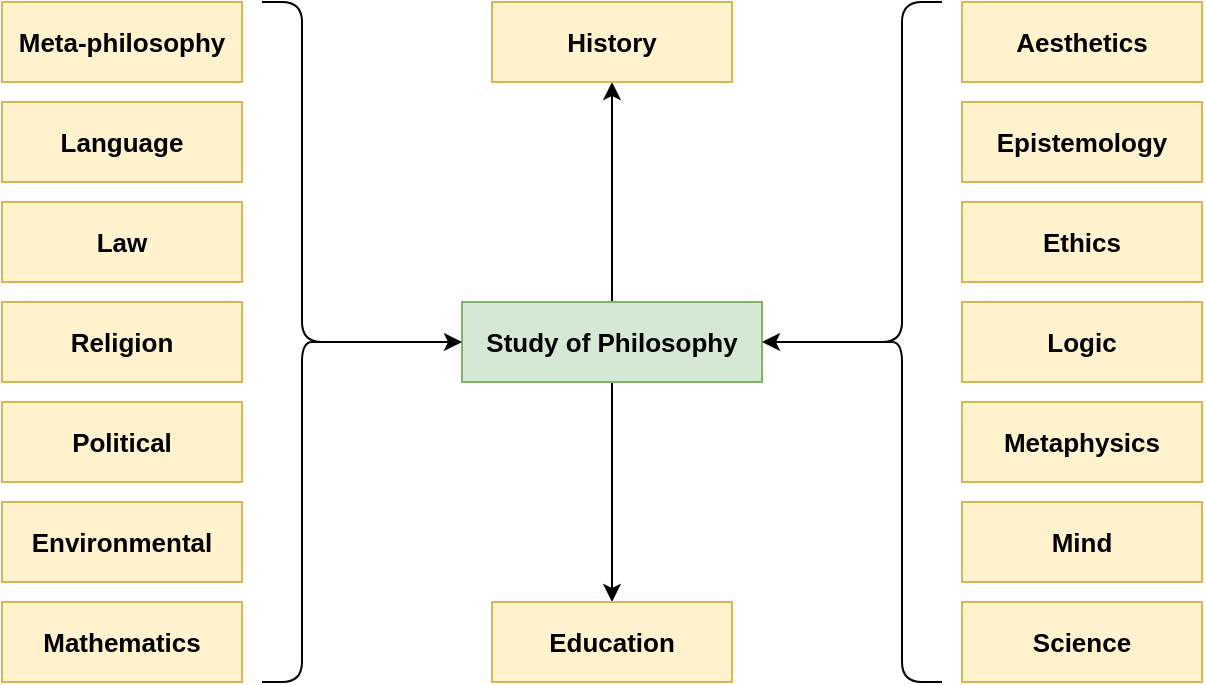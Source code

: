 <mxfile version="14.6.13" type="device" pages="2"><diagram id="k2_zn2uOwXsMtnDYr5CZ" name="Main"><mxGraphModel dx="1718" dy="510" grid="1" gridSize="10" guides="1" tooltips="1" connect="1" arrows="1" fold="1" page="1" pageScale="1" pageWidth="850" pageHeight="1100" math="0" shadow="0"><root><mxCell id="0"/><mxCell id="1" parent="0"/><mxCell id="1-BXTY9xE9zuv6jQmOAC-32" style="edgeStyle=orthogonalEdgeStyle;rounded=0;orthogonalLoop=1;jettySize=auto;html=1;exitX=0.5;exitY=0;exitDx=0;exitDy=0;fontSize=13;" parent="1" source="1-BXTY9xE9zuv6jQmOAC-1" target="1-BXTY9xE9zuv6jQmOAC-30" edge="1"><mxGeometry relative="1" as="geometry"/></mxCell><mxCell id="1-BXTY9xE9zuv6jQmOAC-33" style="edgeStyle=orthogonalEdgeStyle;rounded=0;orthogonalLoop=1;jettySize=auto;html=1;exitX=0.5;exitY=1;exitDx=0;exitDy=0;fontSize=13;" parent="1" source="1-BXTY9xE9zuv6jQmOAC-1" target="1-BXTY9xE9zuv6jQmOAC-31" edge="1"><mxGeometry relative="1" as="geometry"/></mxCell><mxCell id="1-BXTY9xE9zuv6jQmOAC-1" value="&lt;b style=&quot;font-size: 13px;&quot;&gt;Study of Philosophy&lt;/b&gt;" style="rounded=0;whiteSpace=wrap;html=1;fillColor=#d5e8d4;strokeColor=#82b366;fontSize=13;" parent="1" vertex="1"><mxGeometry x="130" y="190" width="150" height="40" as="geometry"/></mxCell><mxCell id="1-BXTY9xE9zuv6jQmOAC-4" value="&lt;b style=&quot;font-size: 13px;&quot;&gt;Aesthetics&lt;/b&gt;" style="rounded=0;whiteSpace=wrap;html=1;fillColor=#fff2cc;strokeColor=#d6b656;fontSize=13;" parent="1" vertex="1"><mxGeometry x="380" y="40" width="120" height="40" as="geometry"/></mxCell><mxCell id="1-BXTY9xE9zuv6jQmOAC-6" value="&lt;b style=&quot;font-size: 13px;&quot;&gt;Epistemology&lt;/b&gt;" style="rounded=0;whiteSpace=wrap;html=1;fillColor=#fff2cc;strokeColor=#d6b656;fontSize=13;" parent="1" vertex="1"><mxGeometry x="380" y="90" width="120" height="40" as="geometry"/></mxCell><mxCell id="1-BXTY9xE9zuv6jQmOAC-8" value="&lt;b style=&quot;font-size: 13px;&quot;&gt;Ethics&lt;/b&gt;" style="rounded=0;whiteSpace=wrap;html=1;fillColor=#fff2cc;strokeColor=#d6b656;fontSize=13;" parent="1" vertex="1"><mxGeometry x="380" y="140" width="120" height="40" as="geometry"/></mxCell><mxCell id="1-BXTY9xE9zuv6jQmOAC-10" value="&lt;b style=&quot;font-size: 13px;&quot;&gt;Logic&lt;/b&gt;" style="rounded=0;whiteSpace=wrap;html=1;fillColor=#fff2cc;strokeColor=#d6b656;fontSize=13;" parent="1" vertex="1"><mxGeometry x="380" y="190" width="120" height="40" as="geometry"/></mxCell><mxCell id="1-BXTY9xE9zuv6jQmOAC-12" value="&lt;b style=&quot;font-size: 13px;&quot;&gt;Metaphysics&lt;/b&gt;" style="rounded=0;whiteSpace=wrap;html=1;fillColor=#fff2cc;strokeColor=#d6b656;fontSize=13;" parent="1" vertex="1"><mxGeometry x="380" y="240" width="120" height="40" as="geometry"/></mxCell><mxCell id="1-BXTY9xE9zuv6jQmOAC-13" value="&lt;b style=&quot;font-size: 13px;&quot;&gt;Mind&lt;/b&gt;" style="rounded=0;whiteSpace=wrap;html=1;fillColor=#fff2cc;strokeColor=#d6b656;fontSize=13;" parent="1" vertex="1"><mxGeometry x="380" y="290" width="120" height="40" as="geometry"/></mxCell><mxCell id="1-BXTY9xE9zuv6jQmOAC-14" value="&lt;b style=&quot;font-size: 13px;&quot;&gt;Science&lt;/b&gt;" style="rounded=0;whiteSpace=wrap;html=1;fillColor=#fff2cc;strokeColor=#d6b656;fontSize=13;" parent="1" vertex="1"><mxGeometry x="380" y="340" width="120" height="40" as="geometry"/></mxCell><mxCell id="1-BXTY9xE9zuv6jQmOAC-18" value="&lt;b style=&quot;font-size: 13px;&quot;&gt;Meta-philosophy&lt;/b&gt;" style="rounded=0;whiteSpace=wrap;html=1;fillColor=#fff2cc;strokeColor=#d6b656;fontSize=13;" parent="1" vertex="1"><mxGeometry x="-100" y="40" width="120" height="40" as="geometry"/></mxCell><mxCell id="1-BXTY9xE9zuv6jQmOAC-19" value="&lt;b style=&quot;font-size: 13px;&quot;&gt;Language&lt;/b&gt;" style="rounded=0;whiteSpace=wrap;html=1;fillColor=#fff2cc;strokeColor=#d6b656;fontSize=13;" parent="1" vertex="1"><mxGeometry x="-100" y="90" width="120" height="40" as="geometry"/></mxCell><mxCell id="1-BXTY9xE9zuv6jQmOAC-20" value="&lt;b style=&quot;font-size: 13px;&quot;&gt;Law&lt;/b&gt;" style="rounded=0;whiteSpace=wrap;html=1;fillColor=#fff2cc;strokeColor=#d6b656;fontSize=13;" parent="1" vertex="1"><mxGeometry x="-100" y="140" width="120" height="40" as="geometry"/></mxCell><mxCell id="1-BXTY9xE9zuv6jQmOAC-21" value="&lt;b style=&quot;font-size: 13px;&quot;&gt;Religion&lt;/b&gt;" style="rounded=0;whiteSpace=wrap;html=1;fillColor=#fff2cc;strokeColor=#d6b656;fontSize=13;" parent="1" vertex="1"><mxGeometry x="-100" y="190" width="120" height="40" as="geometry"/></mxCell><mxCell id="1-BXTY9xE9zuv6jQmOAC-22" value="&lt;b style=&quot;font-size: 13px;&quot;&gt;Political&lt;/b&gt;" style="rounded=0;whiteSpace=wrap;html=1;fillColor=#fff2cc;strokeColor=#d6b656;fontSize=13;" parent="1" vertex="1"><mxGeometry x="-100" y="240" width="120" height="40" as="geometry"/></mxCell><mxCell id="1-BXTY9xE9zuv6jQmOAC-23" value="&lt;b style=&quot;font-size: 13px;&quot;&gt;Environmental&lt;/b&gt;" style="rounded=0;whiteSpace=wrap;html=1;fillColor=#fff2cc;strokeColor=#d6b656;fontSize=13;" parent="1" vertex="1"><mxGeometry x="-100" y="290" width="120" height="40" as="geometry"/></mxCell><mxCell id="1-BXTY9xE9zuv6jQmOAC-24" value="&lt;b style=&quot;font-size: 13px;&quot;&gt;Mathematics&lt;/b&gt;" style="rounded=0;whiteSpace=wrap;html=1;fillColor=#fff2cc;strokeColor=#d6b656;fontSize=13;" parent="1" vertex="1"><mxGeometry x="-100" y="340" width="120" height="40" as="geometry"/></mxCell><mxCell id="1-BXTY9xE9zuv6jQmOAC-28" style="edgeStyle=orthogonalEdgeStyle;rounded=0;orthogonalLoop=1;jettySize=auto;html=1;exitX=0.1;exitY=0.5;exitDx=0;exitDy=0;exitPerimeter=0;fontSize=13;" parent="1" source="1-BXTY9xE9zuv6jQmOAC-25" target="1-BXTY9xE9zuv6jQmOAC-1" edge="1"><mxGeometry relative="1" as="geometry"/></mxCell><mxCell id="1-BXTY9xE9zuv6jQmOAC-25" value="" style="shape=curlyBracket;whiteSpace=wrap;html=1;rounded=1;flipH=1;fontSize=13;" parent="1" vertex="1"><mxGeometry x="30" y="40" width="40" height="340" as="geometry"/></mxCell><mxCell id="1-BXTY9xE9zuv6jQmOAC-29" style="edgeStyle=orthogonalEdgeStyle;rounded=0;orthogonalLoop=1;jettySize=auto;html=1;exitX=0.1;exitY=0.5;exitDx=0;exitDy=0;exitPerimeter=0;fontSize=13;" parent="1" source="1-BXTY9xE9zuv6jQmOAC-26" target="1-BXTY9xE9zuv6jQmOAC-1" edge="1"><mxGeometry relative="1" as="geometry"/></mxCell><mxCell id="1-BXTY9xE9zuv6jQmOAC-26" value="" style="shape=curlyBracket;whiteSpace=wrap;html=1;rounded=1;fontSize=13;" parent="1" vertex="1"><mxGeometry x="330" y="40" width="40" height="340" as="geometry"/></mxCell><mxCell id="1-BXTY9xE9zuv6jQmOAC-30" value="&lt;b style=&quot;font-size: 13px;&quot;&gt;History&lt;/b&gt;" style="rounded=0;whiteSpace=wrap;html=1;fillColor=#fff2cc;strokeColor=#d6b656;fontSize=13;" parent="1" vertex="1"><mxGeometry x="145" y="40" width="120" height="40" as="geometry"/></mxCell><mxCell id="1-BXTY9xE9zuv6jQmOAC-31" value="&lt;b style=&quot;font-size: 13px;&quot;&gt;Education&lt;/b&gt;" style="rounded=0;whiteSpace=wrap;html=1;fillColor=#fff2cc;strokeColor=#d6b656;fontSize=13;" parent="1" vertex="1"><mxGeometry x="145" y="340" width="120" height="40" as="geometry"/></mxCell></root></mxGraphModel></diagram><diagram id="8PyYPeITPksB2Z_Ss_8m" name="Temp"><mxGraphModel dx="1718" dy="510" grid="1" gridSize="10" guides="1" tooltips="1" connect="1" arrows="1" fold="1" page="1" pageScale="1" pageWidth="850" pageHeight="1100" math="0" shadow="0"><root><mxCell id="6uhEJD8NAkjHVJXArdkf-0"/><mxCell id="6uhEJD8NAkjHVJXArdkf-1" parent="6uhEJD8NAkjHVJXArdkf-0"/><mxCell id="RpJO15YlT27m77ID_E0i-0" style="edgeStyle=orthogonalEdgeStyle;rounded=0;orthogonalLoop=1;jettySize=auto;html=1;exitX=0.5;exitY=0;exitDx=0;exitDy=0;fontSize=13;" edge="1" parent="6uhEJD8NAkjHVJXArdkf-1" source="RpJO15YlT27m77ID_E0i-2" target="RpJO15YlT27m77ID_E0i-21"><mxGeometry relative="1" as="geometry"/></mxCell><mxCell id="RpJO15YlT27m77ID_E0i-1" style="edgeStyle=orthogonalEdgeStyle;rounded=0;orthogonalLoop=1;jettySize=auto;html=1;exitX=0.5;exitY=1;exitDx=0;exitDy=0;fontSize=13;" edge="1" parent="6uhEJD8NAkjHVJXArdkf-1" source="RpJO15YlT27m77ID_E0i-2" target="RpJO15YlT27m77ID_E0i-22"><mxGeometry relative="1" as="geometry"/></mxCell><mxCell id="RpJO15YlT27m77ID_E0i-2" value="&lt;b style=&quot;font-size: 13px;&quot;&gt;Study of Philosophy&lt;/b&gt;" style="rounded=0;whiteSpace=wrap;html=1;fillColor=#d5e8d4;strokeColor=#82b366;fontSize=13;" vertex="1" parent="6uhEJD8NAkjHVJXArdkf-1"><mxGeometry x="130" y="190" width="150" height="40" as="geometry"/></mxCell><mxCell id="RpJO15YlT27m77ID_E0i-3" value="&lt;b style=&quot;font-size: 13px;&quot;&gt;Aesthetics&lt;/b&gt;" style="rounded=0;whiteSpace=wrap;html=1;fillColor=#fff2cc;strokeColor=#d6b656;fontSize=13;" vertex="1" parent="6uhEJD8NAkjHVJXArdkf-1"><mxGeometry x="380" y="40" width="120" height="40" as="geometry"/></mxCell><mxCell id="RpJO15YlT27m77ID_E0i-4" value="&lt;b style=&quot;font-size: 13px;&quot;&gt;Epistemology&lt;/b&gt;" style="rounded=0;whiteSpace=wrap;html=1;fillColor=#fff2cc;strokeColor=#d6b656;fontSize=13;" vertex="1" parent="6uhEJD8NAkjHVJXArdkf-1"><mxGeometry x="380" y="90" width="120" height="40" as="geometry"/></mxCell><mxCell id="RpJO15YlT27m77ID_E0i-5" value="&lt;b style=&quot;font-size: 13px;&quot;&gt;Ethics&lt;/b&gt;" style="rounded=0;whiteSpace=wrap;html=1;fillColor=#fff2cc;strokeColor=#d6b656;fontSize=13;" vertex="1" parent="6uhEJD8NAkjHVJXArdkf-1"><mxGeometry x="380" y="140" width="120" height="40" as="geometry"/></mxCell><mxCell id="RpJO15YlT27m77ID_E0i-6" value="&lt;b style=&quot;font-size: 13px;&quot;&gt;Logic&lt;/b&gt;" style="rounded=0;whiteSpace=wrap;html=1;fillColor=#fff2cc;strokeColor=#d6b656;fontSize=13;" vertex="1" parent="6uhEJD8NAkjHVJXArdkf-1"><mxGeometry x="380" y="190" width="120" height="40" as="geometry"/></mxCell><mxCell id="RpJO15YlT27m77ID_E0i-7" value="&lt;b style=&quot;font-size: 13px;&quot;&gt;Metaphysics&lt;/b&gt;" style="rounded=0;whiteSpace=wrap;html=1;fillColor=#fff2cc;strokeColor=#d6b656;fontSize=13;" vertex="1" parent="6uhEJD8NAkjHVJXArdkf-1"><mxGeometry x="380" y="240" width="120" height="40" as="geometry"/></mxCell><mxCell id="RpJO15YlT27m77ID_E0i-8" value="&lt;b style=&quot;font-size: 13px;&quot;&gt;Mind&lt;/b&gt;" style="rounded=0;whiteSpace=wrap;html=1;fillColor=#fff2cc;strokeColor=#d6b656;fontSize=13;" vertex="1" parent="6uhEJD8NAkjHVJXArdkf-1"><mxGeometry x="380" y="290" width="120" height="40" as="geometry"/></mxCell><mxCell id="RpJO15YlT27m77ID_E0i-9" value="&lt;b style=&quot;font-size: 13px;&quot;&gt;Science&lt;/b&gt;" style="rounded=0;whiteSpace=wrap;html=1;fillColor=#fff2cc;strokeColor=#d6b656;fontSize=13;" vertex="1" parent="6uhEJD8NAkjHVJXArdkf-1"><mxGeometry x="380" y="340" width="120" height="40" as="geometry"/></mxCell><mxCell id="RpJO15YlT27m77ID_E0i-10" value="&lt;b style=&quot;font-size: 13px;&quot;&gt;Meta-philosophy&lt;/b&gt;" style="rounded=0;whiteSpace=wrap;html=1;fillColor=#fff2cc;strokeColor=#d6b656;fontSize=13;" vertex="1" parent="6uhEJD8NAkjHVJXArdkf-1"><mxGeometry x="-100" y="40" width="120" height="40" as="geometry"/></mxCell><mxCell id="RpJO15YlT27m77ID_E0i-11" value="&lt;b style=&quot;font-size: 13px;&quot;&gt;Language&lt;/b&gt;" style="rounded=0;whiteSpace=wrap;html=1;fillColor=#fff2cc;strokeColor=#d6b656;fontSize=13;" vertex="1" parent="6uhEJD8NAkjHVJXArdkf-1"><mxGeometry x="-100" y="90" width="120" height="40" as="geometry"/></mxCell><mxCell id="RpJO15YlT27m77ID_E0i-12" value="&lt;b style=&quot;font-size: 13px;&quot;&gt;Law&lt;/b&gt;" style="rounded=0;whiteSpace=wrap;html=1;fillColor=#fff2cc;strokeColor=#d6b656;fontSize=13;" vertex="1" parent="6uhEJD8NAkjHVJXArdkf-1"><mxGeometry x="-100" y="140" width="120" height="40" as="geometry"/></mxCell><mxCell id="RpJO15YlT27m77ID_E0i-13" value="&lt;b style=&quot;font-size: 13px;&quot;&gt;Religion&lt;/b&gt;" style="rounded=0;whiteSpace=wrap;html=1;fillColor=#fff2cc;strokeColor=#d6b656;fontSize=13;" vertex="1" parent="6uhEJD8NAkjHVJXArdkf-1"><mxGeometry x="-100" y="190" width="120" height="40" as="geometry"/></mxCell><mxCell id="RpJO15YlT27m77ID_E0i-14" value="&lt;b style=&quot;font-size: 13px;&quot;&gt;Political&lt;/b&gt;" style="rounded=0;whiteSpace=wrap;html=1;fillColor=#fff2cc;strokeColor=#d6b656;fontSize=13;" vertex="1" parent="6uhEJD8NAkjHVJXArdkf-1"><mxGeometry x="-100" y="240" width="120" height="40" as="geometry"/></mxCell><mxCell id="RpJO15YlT27m77ID_E0i-15" value="&lt;b style=&quot;font-size: 13px;&quot;&gt;Environmental&lt;/b&gt;" style="rounded=0;whiteSpace=wrap;html=1;fillColor=#fff2cc;strokeColor=#d6b656;fontSize=13;" vertex="1" parent="6uhEJD8NAkjHVJXArdkf-1"><mxGeometry x="-100" y="290" width="120" height="40" as="geometry"/></mxCell><mxCell id="RpJO15YlT27m77ID_E0i-16" value="&lt;b style=&quot;font-size: 13px;&quot;&gt;Mathematics&lt;/b&gt;" style="rounded=0;whiteSpace=wrap;html=1;fillColor=#fff2cc;strokeColor=#d6b656;fontSize=13;" vertex="1" parent="6uhEJD8NAkjHVJXArdkf-1"><mxGeometry x="-100" y="340" width="120" height="40" as="geometry"/></mxCell><mxCell id="RpJO15YlT27m77ID_E0i-17" style="edgeStyle=orthogonalEdgeStyle;rounded=0;orthogonalLoop=1;jettySize=auto;html=1;exitX=0.1;exitY=0.5;exitDx=0;exitDy=0;exitPerimeter=0;fontSize=13;" edge="1" parent="6uhEJD8NAkjHVJXArdkf-1" source="RpJO15YlT27m77ID_E0i-18" target="RpJO15YlT27m77ID_E0i-2"><mxGeometry relative="1" as="geometry"/></mxCell><mxCell id="RpJO15YlT27m77ID_E0i-18" value="" style="shape=curlyBracket;whiteSpace=wrap;html=1;rounded=1;flipH=1;fontSize=13;" vertex="1" parent="6uhEJD8NAkjHVJXArdkf-1"><mxGeometry x="30" y="40" width="40" height="340" as="geometry"/></mxCell><mxCell id="RpJO15YlT27m77ID_E0i-19" style="edgeStyle=orthogonalEdgeStyle;rounded=0;orthogonalLoop=1;jettySize=auto;html=1;exitX=0.1;exitY=0.5;exitDx=0;exitDy=0;exitPerimeter=0;fontSize=13;" edge="1" parent="6uhEJD8NAkjHVJXArdkf-1" source="RpJO15YlT27m77ID_E0i-20" target="RpJO15YlT27m77ID_E0i-2"><mxGeometry relative="1" as="geometry"/></mxCell><mxCell id="RpJO15YlT27m77ID_E0i-20" value="" style="shape=curlyBracket;whiteSpace=wrap;html=1;rounded=1;fontSize=13;" vertex="1" parent="6uhEJD8NAkjHVJXArdkf-1"><mxGeometry x="330" y="40" width="40" height="340" as="geometry"/></mxCell><mxCell id="RpJO15YlT27m77ID_E0i-21" value="&lt;b style=&quot;font-size: 13px;&quot;&gt;History&lt;/b&gt;" style="rounded=0;whiteSpace=wrap;html=1;fillColor=#fff2cc;strokeColor=#d6b656;fontSize=13;" vertex="1" parent="6uhEJD8NAkjHVJXArdkf-1"><mxGeometry x="145" y="40" width="120" height="40" as="geometry"/></mxCell><mxCell id="RpJO15YlT27m77ID_E0i-22" value="&lt;b style=&quot;font-size: 13px;&quot;&gt;Education&lt;/b&gt;" style="rounded=0;whiteSpace=wrap;html=1;fillColor=#fff2cc;strokeColor=#d6b656;fontSize=13;" vertex="1" parent="6uhEJD8NAkjHVJXArdkf-1"><mxGeometry x="145" y="340" width="120" height="40" as="geometry"/></mxCell></root></mxGraphModel></diagram></mxfile>